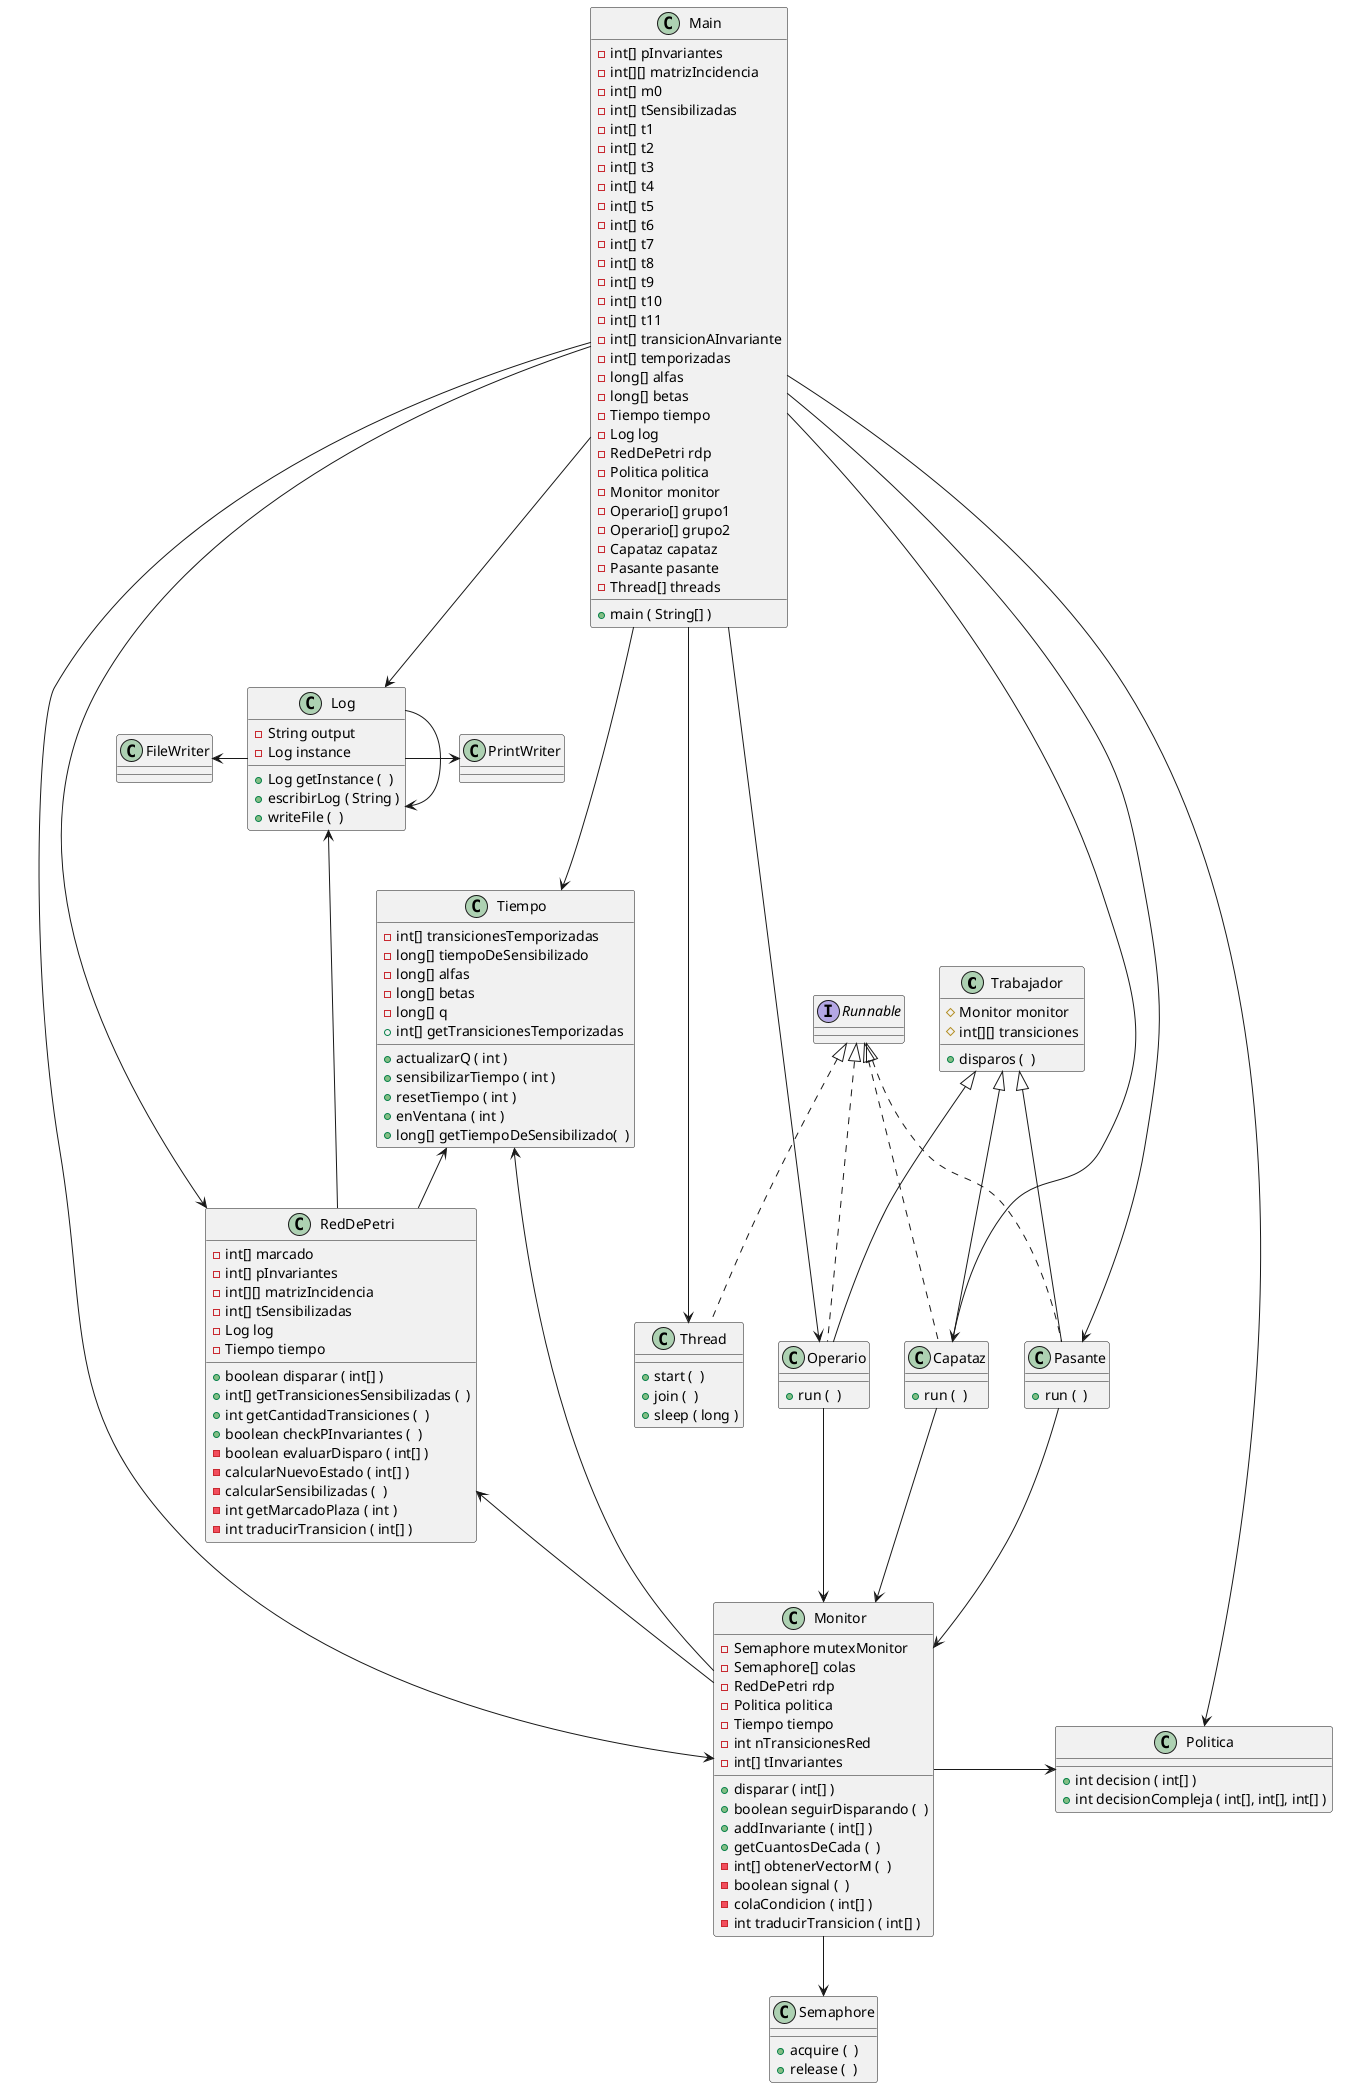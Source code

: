 @startuml clases

class Trabajador {
    # Monitor monitor
    # int[][] transiciones
    + disparos (  )    
}

class Capataz {
    + run (  )    
}

class Pasante {
    + run (  )    
}

class Operario {
    + run (  )    
}

class Politica {
    + int decision ( int[] )
    + int decisionCompleja ( int[], int[], int[] )
}

class Tiempo {
    - int[] transicionesTemporizadas
    - long[] tiempoDeSensibilizado
    - long[] alfas
    - long[] betas
    - long[] q
    + actualizarQ ( int )
    + sensibilizarTiempo ( int )
    + resetTiempo ( int )
    + enVentana ( int )
    + int[] getTransicionesTemporizadas
    + long[] getTiempoDeSensibilizado(  )
}

class Log {
    - String output
    - Log instance
    + Log getInstance (  )
    + escribirLog ( String )
    + writeFile (  )
}

class RedDePetri {
    - int[] marcado
    - int[] pInvariantes
    - int[][] matrizIncidencia
    - int[] tSensibilizadas
    - Log log
    - Tiempo tiempo
    + boolean disparar ( int[] )
    + int[] getTransicionesSensibilizadas (  )
    + int getCantidadTransiciones (  )
    + boolean checkPInvariantes (  )
    - boolean evaluarDisparo ( int[] )
    - calcularNuevoEstado ( int[] )
    - calcularSensibilizadas (  )
    - int getMarcadoPlaza ( int )
    - int traducirTransicion ( int[] )
}

class Monitor {
    - Semaphore mutexMonitor
    - Semaphore[] colas
    - RedDePetri rdp
    - Politica politica
    - Tiempo tiempo
    - int nTransicionesRed
    - int[] tInvariantes
    + disparar ( int[] )
    + boolean seguirDisparando (  )
    + addInvariante ( int[] )
    + getCuantosDeCada (  )
    - int[] obtenerVectorM (  )
    - boolean signal (  )
    - colaCondicion ( int[] )
    - int traducirTransicion ( int[] )
}

class Main {
    + main ( String[] )
    - int[] pInvariantes
    - int[][] matrizIncidencia
    - int[] m0
    - int[] tSensibilizadas
    - int[] t1
    - int[] t2
    - int[] t3
    - int[] t4
    - int[] t5
    - int[] t6
    - int[] t7
    - int[] t8
    - int[] t9
    - int[] t10
    - int[] t11
    - int[] transicionAInvariante
    - int[] temporizadas
    - long[] alfas
    - long[] betas
    - Tiempo tiempo
    - Log log
    - RedDePetri rdp
    - Politica politica
    - Monitor monitor
    - Operario[] grupo1
    - Operario[] grupo2
    - Capataz capataz
    - Pasante pasante
    - Thread[] threads
}

class Semaphore {
    + acquire (  )
    + release (  )
}

class Thread {
    + start (  )
    + join (  )
    + sleep ( long )
}

interface Runnable

class FileWriter

class PrintWriter

Monitor --> Semaphore
RedDePetri <- Monitor
Monitor -> Politica

Runnable <|-. Capataz
Runnable <|-. Operario
Runnable <|-. Pasante
Runnable <|-. Thread

Trabajador <|-- Capataz
Trabajador <|-- Operario
Trabajador <|-- Pasante

Capataz --> Monitor
Pasante --> Monitor
Operario --> Monitor

Main --> Tiempo
Main --> Log
Main ----> Capataz
Main ----> Operario
Main ----> Pasante
Main ----> Thread
Main ----> RedDePetri
Main ----> Politica
Main -----> Monitor

Tiempo <-- Monitor
Tiempo <-- RedDePetri

Log --> Log
FileWriter <- Log
Log -> PrintWriter
Log <-- RedDePetri

@enduml